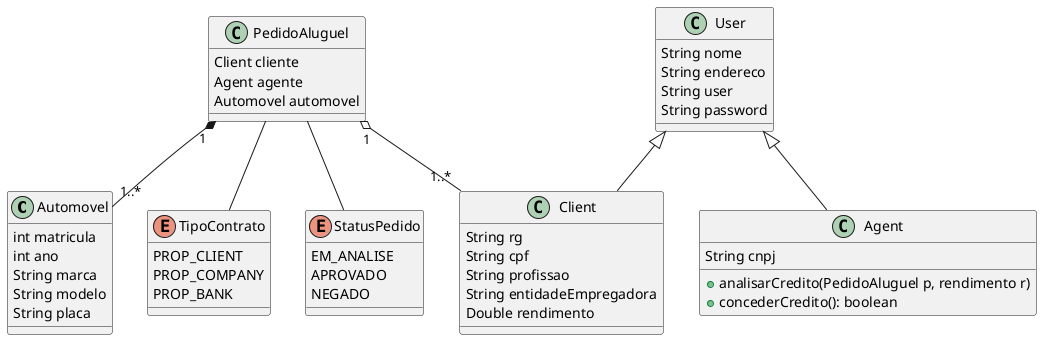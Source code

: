 @startuml

class Automovel{ 
int matricula
int ano
String marca
String modelo
String placa
}

class User{
String nome
String endereco
String user
String password
}

class Client{
String rg
String cpf
String profissao
String entidadeEmpregadora
Double rendimento
}

class Agent{
String cnpj
+analisarCredito(PedidoAluguel p, rendimento r)
+concederCredito(): boolean

}

 enum TipoContrato{
PROP_CLIENT
PROP_COMPANY
PROP_BANK
}

class PedidoAluguel{
Client cliente
Agent agente
Automovel automovel

}

enum StatusPedido{
EM_ANALISE
APROVADO
NEGADO
}

User <|-- Client
User <|-- Agent

PedidoAluguel -- StatusPedido
PedidoAluguel -- TipoContrato

PedidoAluguel "1" *-- "1..*"  Automovel

PedidoAluguel "1" o-- "1..*" Client

@enduml
